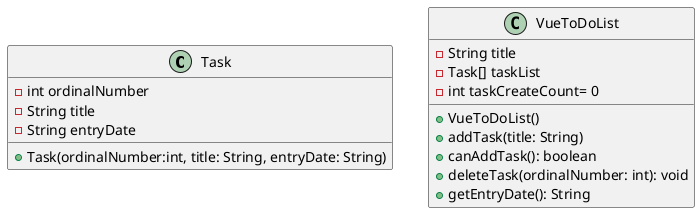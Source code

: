 @startuml
'Modelの設計
class Task{
    - int ordinalNumber
    - String title
    - String entryDate

    + Task(ordinalNumber:int, title: String, entryDate: String)
}

class VueToDoList{
    - String title
    - Task[] taskList
    - int taskCreateCount= 0

    + VueToDoList()
    + addTask(title: String)
    + canAddTask(): boolean
    + deleteTask(ordinalNumber: int): void
    + getEntryDate(): String
}

@enduml